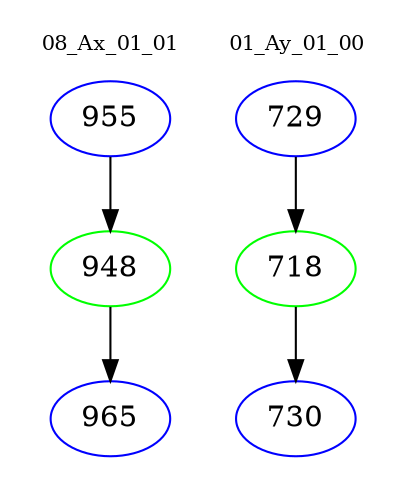 digraph{
subgraph cluster_0 {
color = white
label = "08_Ax_01_01";
fontsize=10;
T0_955 [label="955", color="blue"]
T0_955 -> T0_948 [color="black"]
T0_948 [label="948", color="green"]
T0_948 -> T0_965 [color="black"]
T0_965 [label="965", color="blue"]
}
subgraph cluster_1 {
color = white
label = "01_Ay_01_00";
fontsize=10;
T1_729 [label="729", color="blue"]
T1_729 -> T1_718 [color="black"]
T1_718 [label="718", color="green"]
T1_718 -> T1_730 [color="black"]
T1_730 [label="730", color="blue"]
}
}
